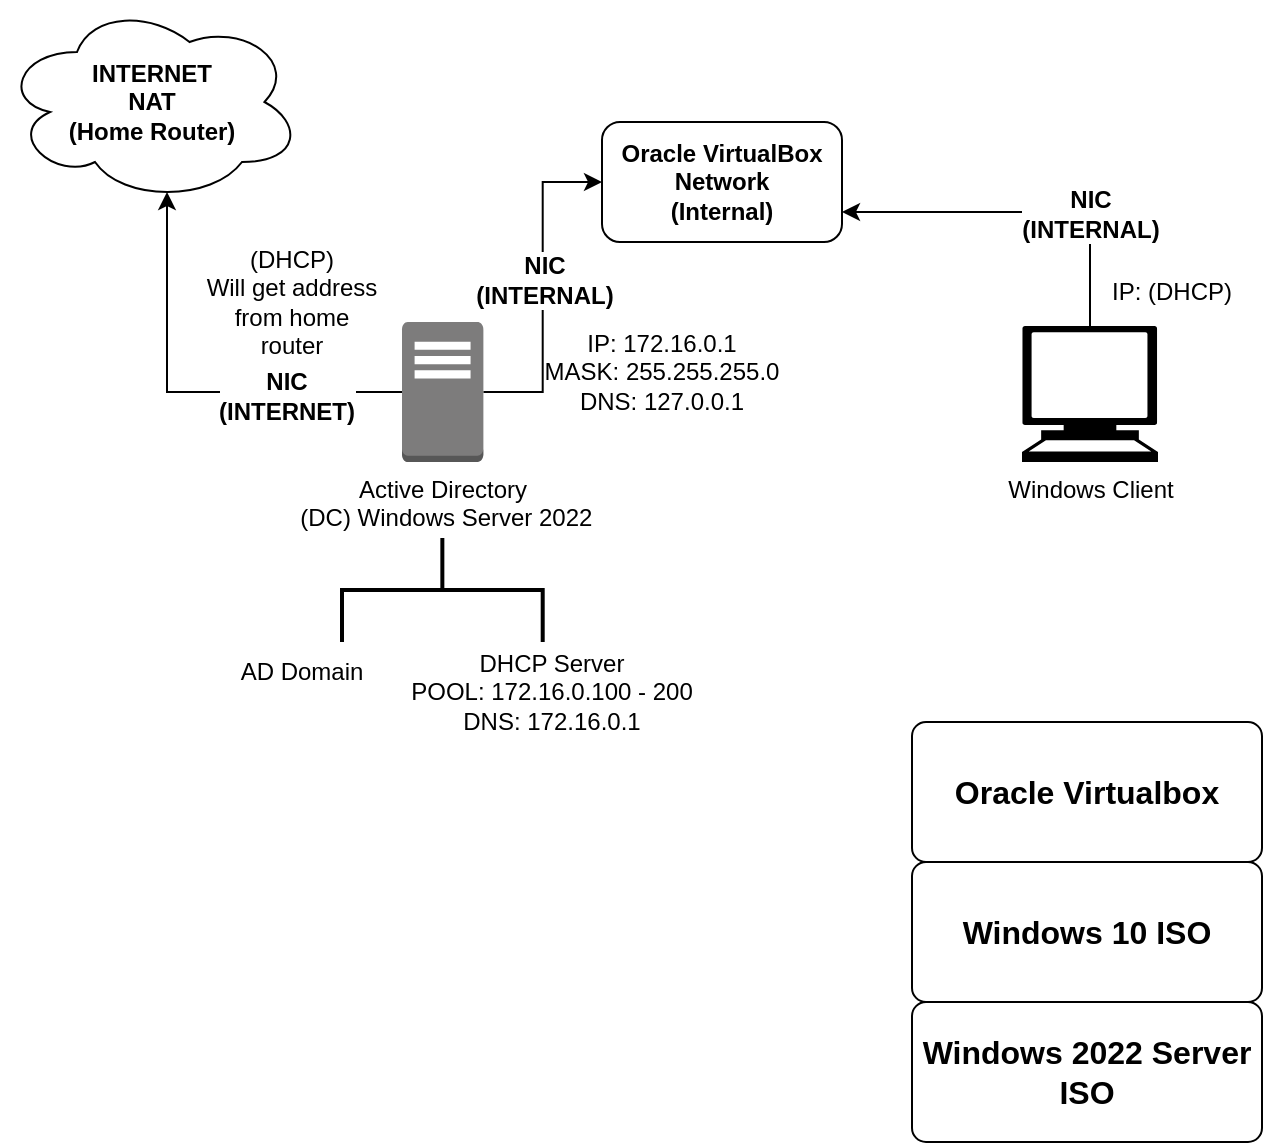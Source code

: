 <mxfile version="24.2.1" type="github">
  <diagram name="Page-1" id="MhOm4Tndh2tyu3XPnW-3">
    <mxGraphModel dx="1434" dy="754" grid="1" gridSize="10" guides="1" tooltips="1" connect="1" arrows="1" fold="1" page="1" pageScale="1" pageWidth="850" pageHeight="1100" math="0" shadow="0">
      <root>
        <mxCell id="0" />
        <mxCell id="1" parent="0" />
        <mxCell id="UD3vv5bfLsFVKch-iP8P-1" value="&lt;div&gt;&lt;b&gt;INTERNET&lt;/b&gt;&lt;/div&gt;&lt;div&gt;&lt;b&gt;NAT&lt;br&gt;&lt;/b&gt;&lt;/div&gt;&lt;div&gt;&lt;b&gt;(Home Router)&lt;br&gt;&lt;/b&gt;&lt;/div&gt;" style="ellipse;shape=cloud;whiteSpace=wrap;html=1;" vertex="1" parent="1">
          <mxGeometry x="110" width="150" height="100" as="geometry" />
        </mxCell>
        <mxCell id="UD3vv5bfLsFVKch-iP8P-9" style="edgeStyle=orthogonalEdgeStyle;rounded=0;orthogonalLoop=1;jettySize=auto;html=1;exitX=1;exitY=0.5;exitDx=0;exitDy=0;exitPerimeter=0;entryX=0;entryY=0.5;entryDx=0;entryDy=0;" edge="1" parent="1" source="UD3vv5bfLsFVKch-iP8P-2" target="UD3vv5bfLsFVKch-iP8P-8">
          <mxGeometry relative="1" as="geometry" />
        </mxCell>
        <mxCell id="UD3vv5bfLsFVKch-iP8P-13" value="&lt;div style=&quot;font-size: 12px;&quot;&gt;&lt;font style=&quot;font-size: 12px;&quot;&gt;&lt;b&gt;NIC&lt;/b&gt;&lt;/font&gt;&lt;/div&gt;&lt;div style=&quot;font-size: 12px;&quot;&gt;&lt;b&gt;&lt;font style=&quot;font-size: 12px;&quot;&gt;(INTERNAL)&lt;/font&gt;&lt;br&gt;&lt;/b&gt;&lt;/div&gt;" style="edgeLabel;html=1;align=center;verticalAlign=middle;resizable=0;points=[];" vertex="1" connectable="0" parent="UD3vv5bfLsFVKch-iP8P-9">
          <mxGeometry x="-0.4" relative="1" as="geometry">
            <mxPoint y="-36" as="offset" />
          </mxGeometry>
        </mxCell>
        <mxCell id="UD3vv5bfLsFVKch-iP8P-2" value="&lt;div&gt;Active Directory&lt;/div&gt;&lt;div&gt;&amp;nbsp;(DC) Windows Server 2022&lt;br&gt;&lt;/div&gt;" style="outlineConnect=0;dashed=0;verticalLabelPosition=bottom;verticalAlign=top;align=center;html=1;shape=mxgraph.aws3.traditional_server;fillColor=#7D7C7C;gradientColor=none;" vertex="1" parent="1">
          <mxGeometry x="310" y="160" width="40.69" height="70" as="geometry" />
        </mxCell>
        <mxCell id="UD3vv5bfLsFVKch-iP8P-11" style="edgeStyle=orthogonalEdgeStyle;rounded=0;orthogonalLoop=1;jettySize=auto;html=1;exitX=0.5;exitY=0;exitDx=0;exitDy=0;exitPerimeter=0;entryX=1;entryY=0.75;entryDx=0;entryDy=0;" edge="1" parent="1" source="UD3vv5bfLsFVKch-iP8P-3" target="UD3vv5bfLsFVKch-iP8P-8">
          <mxGeometry relative="1" as="geometry" />
        </mxCell>
        <mxCell id="UD3vv5bfLsFVKch-iP8P-12" value="&lt;div style=&quot;font-size: 12px;&quot;&gt;&lt;font style=&quot;font-size: 12px;&quot;&gt;&lt;b&gt;NIC&lt;/b&gt;&lt;/font&gt;&lt;/div&gt;&lt;div style=&quot;font-size: 12px;&quot;&gt;&lt;font style=&quot;font-size: 12px;&quot;&gt;&lt;b&gt;(INTERNAL)&lt;/b&gt;&lt;/font&gt;&lt;/div&gt;" style="edgeLabel;html=1;align=center;verticalAlign=middle;resizable=0;points=[];" vertex="1" connectable="0" parent="UD3vv5bfLsFVKch-iP8P-11">
          <mxGeometry x="-0.379" relative="1" as="geometry">
            <mxPoint as="offset" />
          </mxGeometry>
        </mxCell>
        <mxCell id="UD3vv5bfLsFVKch-iP8P-3" value="Windows Client" style="shape=mxgraph.signs.tech.computer;html=1;pointerEvents=1;fillColor=#000000;strokeColor=none;verticalLabelPosition=bottom;verticalAlign=top;align=center;" vertex="1" parent="1">
          <mxGeometry x="620" y="162" width="68" height="68" as="geometry" />
        </mxCell>
        <mxCell id="UD3vv5bfLsFVKch-iP8P-6" style="edgeStyle=orthogonalEdgeStyle;rounded=0;orthogonalLoop=1;jettySize=auto;html=1;exitX=0;exitY=0.5;exitDx=0;exitDy=0;exitPerimeter=0;entryX=0.55;entryY=0.95;entryDx=0;entryDy=0;entryPerimeter=0;" edge="1" parent="1" source="UD3vv5bfLsFVKch-iP8P-2" target="UD3vv5bfLsFVKch-iP8P-1">
          <mxGeometry relative="1" as="geometry" />
        </mxCell>
        <mxCell id="UD3vv5bfLsFVKch-iP8P-7" value="&lt;div style=&quot;font-size: 12px;&quot;&gt;&lt;b&gt;&lt;font style=&quot;font-size: 12px;&quot;&gt;NIC &lt;br&gt;&lt;/font&gt;&lt;/b&gt;&lt;/div&gt;&lt;div style=&quot;font-size: 12px;&quot;&gt;&lt;font style=&quot;font-size: 12px;&quot;&gt;&lt;b&gt;(INTERNET)&lt;/b&gt;&lt;br&gt;&lt;/font&gt;&lt;/div&gt;" style="edgeLabel;html=1;align=center;verticalAlign=middle;resizable=0;points=[];" vertex="1" connectable="0" parent="UD3vv5bfLsFVKch-iP8P-6">
          <mxGeometry x="-0.227" y="2" relative="1" as="geometry">
            <mxPoint x="26" as="offset" />
          </mxGeometry>
        </mxCell>
        <mxCell id="UD3vv5bfLsFVKch-iP8P-8" value="&lt;div&gt;&lt;b&gt;Oracle VirtualBox&lt;/b&gt;&lt;/div&gt;&lt;div&gt;&lt;b&gt;Network&lt;/b&gt;&lt;/div&gt;&lt;div&gt;&lt;b&gt;(Internal)&lt;br&gt;&lt;/b&gt;&lt;/div&gt;" style="rounded=1;whiteSpace=wrap;html=1;" vertex="1" parent="1">
          <mxGeometry x="410" y="60" width="120" height="60" as="geometry" />
        </mxCell>
        <mxCell id="UD3vv5bfLsFVKch-iP8P-19" value="" style="strokeWidth=2;html=1;shape=mxgraph.flowchart.annotation_2;align=left;labelPosition=right;pointerEvents=1;direction=south;" vertex="1" parent="1">
          <mxGeometry x="280" y="268" width="100.35" height="52" as="geometry" />
        </mxCell>
        <mxCell id="UD3vv5bfLsFVKch-iP8P-21" value="AD Domain" style="text;strokeColor=none;align=center;fillColor=none;html=1;verticalAlign=middle;whiteSpace=wrap;rounded=0;" vertex="1" parent="1">
          <mxGeometry x="210" y="320" width="100" height="30" as="geometry" />
        </mxCell>
        <mxCell id="UD3vv5bfLsFVKch-iP8P-22" value="&lt;div&gt;DHCP Server&lt;/div&gt;&lt;div&gt;POOL: 172.16.0.100 - 200&lt;br&gt;&lt;/div&gt;&lt;div&gt;DNS: 172.16.0.1&lt;br&gt;&lt;/div&gt;" style="text;strokeColor=none;align=center;fillColor=none;html=1;verticalAlign=middle;whiteSpace=wrap;rounded=0;" vertex="1" parent="1">
          <mxGeometry x="300" y="300" width="170" height="90" as="geometry" />
        </mxCell>
        <mxCell id="UD3vv5bfLsFVKch-iP8P-23" value="&lt;div&gt;IP: 172.16.0.1&lt;/div&gt;&lt;div&gt;MASK: 255.255.255.0&lt;/div&gt;&lt;div&gt;DNS: 127.0.0.1&lt;br&gt;&lt;/div&gt;" style="text;strokeColor=none;align=center;fillColor=none;html=1;verticalAlign=middle;whiteSpace=wrap;rounded=0;" vertex="1" parent="1">
          <mxGeometry x="380.35" y="130" width="120" height="110" as="geometry" />
        </mxCell>
        <mxCell id="UD3vv5bfLsFVKch-iP8P-24" value="IP: (DHCP)" style="text;strokeColor=none;align=center;fillColor=none;html=1;verticalAlign=middle;whiteSpace=wrap;rounded=0;" vertex="1" parent="1">
          <mxGeometry x="650" y="90" width="90" height="110" as="geometry" />
        </mxCell>
        <mxCell id="UD3vv5bfLsFVKch-iP8P-25" value="&lt;div&gt;(DHCP)&lt;/div&gt;&lt;div&gt;Will get address from home router&lt;br&gt;&lt;/div&gt;" style="text;strokeColor=none;align=center;fillColor=none;html=1;verticalAlign=middle;whiteSpace=wrap;rounded=0;" vertex="1" parent="1">
          <mxGeometry x="210" y="120" width="90" height="60" as="geometry" />
        </mxCell>
        <mxCell id="UD3vv5bfLsFVKch-iP8P-27" value="&lt;b&gt;&lt;font style=&quot;font-size: 16px;&quot;&gt;Oracle Virtualbox&lt;/font&gt;&lt;/b&gt;" style="rounded=1;arcSize=10;whiteSpace=wrap;html=1;align=center;" vertex="1" parent="1">
          <mxGeometry x="565" y="360" width="175" height="70" as="geometry" />
        </mxCell>
        <mxCell id="UD3vv5bfLsFVKch-iP8P-28" value="&lt;font style=&quot;font-size: 16px;&quot;&gt;&lt;b&gt;Windows 10 ISO&lt;/b&gt;&lt;/font&gt;" style="rounded=1;arcSize=10;whiteSpace=wrap;html=1;align=center;" vertex="1" parent="1">
          <mxGeometry x="565" y="430" width="175" height="70" as="geometry" />
        </mxCell>
        <mxCell id="UD3vv5bfLsFVKch-iP8P-29" value="&lt;font style=&quot;font-size: 16px;&quot;&gt;&lt;b&gt;Windows 2022 Server ISO&lt;/b&gt;&lt;/font&gt;" style="rounded=1;arcSize=10;whiteSpace=wrap;html=1;align=center;" vertex="1" parent="1">
          <mxGeometry x="565" y="500" width="175" height="70" as="geometry" />
        </mxCell>
      </root>
    </mxGraphModel>
  </diagram>
</mxfile>
